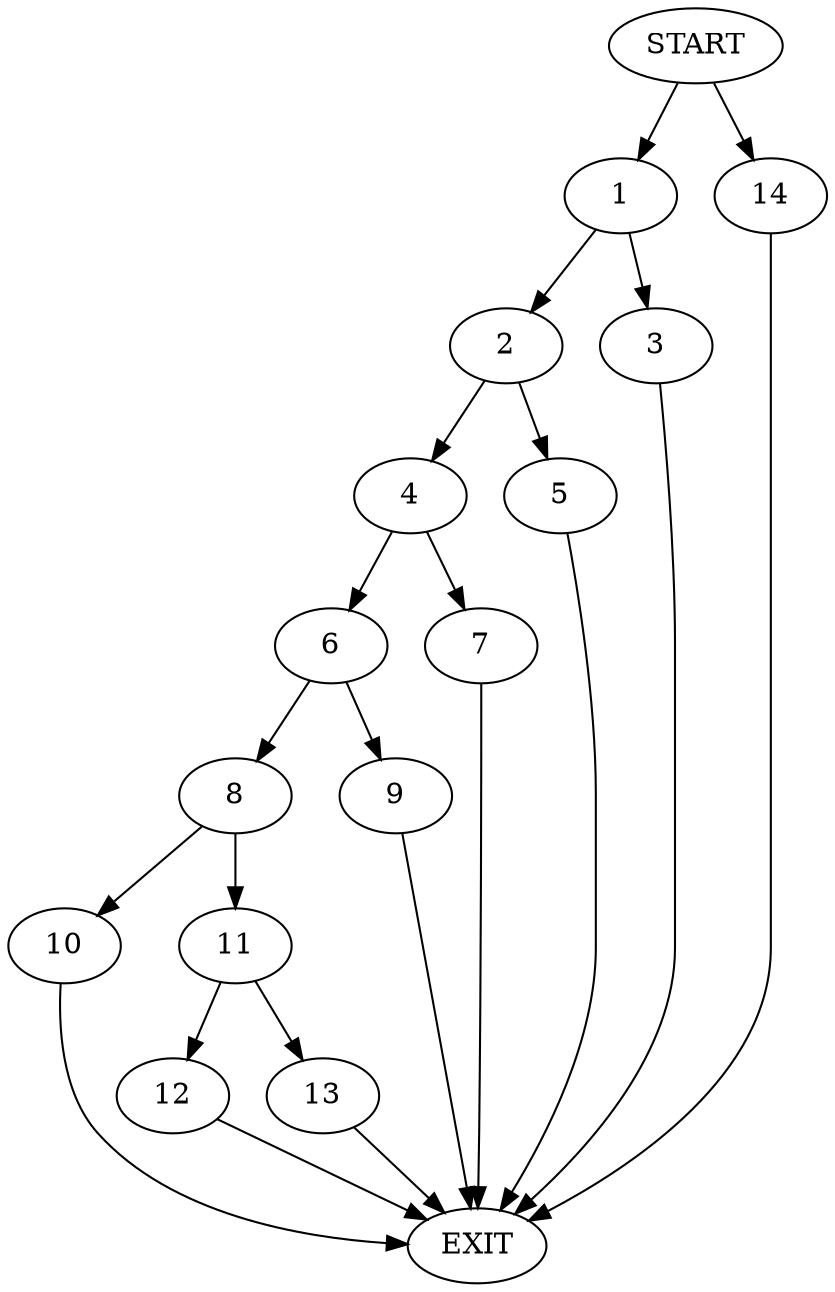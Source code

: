 digraph {
0 [label="START"]
15 [label="EXIT"]
0 -> 1
1 -> 2
1 -> 3
2 -> 4
2 -> 5
3 -> 15
5 -> 15
4 -> 6
4 -> 7
6 -> 8
6 -> 9
7 -> 15
8 -> 10
8 -> 11
9 -> 15
11 -> 12
11 -> 13
10 -> 15
12 -> 15
13 -> 15
0 -> 14
14 -> 15
}
